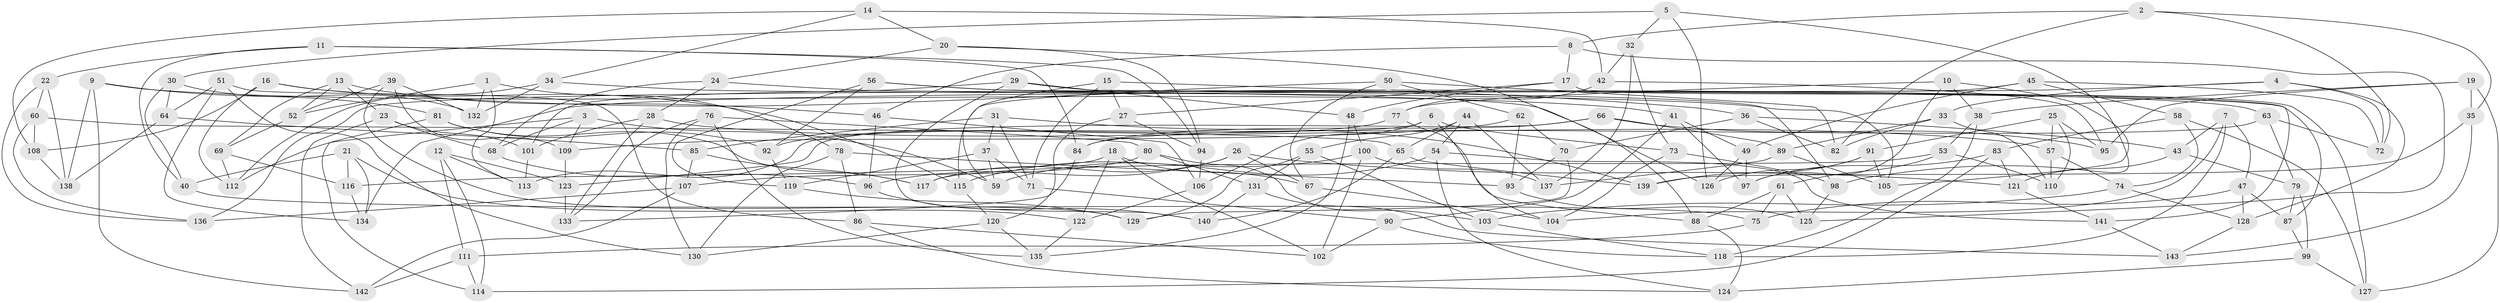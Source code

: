 // coarse degree distribution, {6: 0.46153846153846156, 4: 0.4065934065934066, 5: 0.10989010989010989, 3: 0.02197802197802198}
// Generated by graph-tools (version 1.1) at 2025/24/03/03/25 07:24:24]
// undirected, 143 vertices, 286 edges
graph export_dot {
graph [start="1"]
  node [color=gray90,style=filled];
  1;
  2;
  3;
  4;
  5;
  6;
  7;
  8;
  9;
  10;
  11;
  12;
  13;
  14;
  15;
  16;
  17;
  18;
  19;
  20;
  21;
  22;
  23;
  24;
  25;
  26;
  27;
  28;
  29;
  30;
  31;
  32;
  33;
  34;
  35;
  36;
  37;
  38;
  39;
  40;
  41;
  42;
  43;
  44;
  45;
  46;
  47;
  48;
  49;
  50;
  51;
  52;
  53;
  54;
  55;
  56;
  57;
  58;
  59;
  60;
  61;
  62;
  63;
  64;
  65;
  66;
  67;
  68;
  69;
  70;
  71;
  72;
  73;
  74;
  75;
  76;
  77;
  78;
  79;
  80;
  81;
  82;
  83;
  84;
  85;
  86;
  87;
  88;
  89;
  90;
  91;
  92;
  93;
  94;
  95;
  96;
  97;
  98;
  99;
  100;
  101;
  102;
  103;
  104;
  105;
  106;
  107;
  108;
  109;
  110;
  111;
  112;
  113;
  114;
  115;
  116;
  117;
  118;
  119;
  120;
  121;
  122;
  123;
  124;
  125;
  126;
  127;
  128;
  129;
  130;
  131;
  132;
  133;
  134;
  135;
  136;
  137;
  138;
  139;
  140;
  141;
  142;
  143;
  1 -- 113;
  1 -- 132;
  1 -- 78;
  1 -- 52;
  2 -- 72;
  2 -- 82;
  2 -- 35;
  2 -- 8;
  3 -- 68;
  3 -- 59;
  3 -- 112;
  3 -- 109;
  4 -- 72;
  4 -- 128;
  4 -- 33;
  4 -- 134;
  5 -- 98;
  5 -- 30;
  5 -- 32;
  5 -- 126;
  6 -- 104;
  6 -- 113;
  6 -- 106;
  6 -- 73;
  7 -- 47;
  7 -- 104;
  7 -- 118;
  7 -- 43;
  8 -- 17;
  8 -- 125;
  8 -- 46;
  9 -- 138;
  9 -- 142;
  9 -- 41;
  9 -- 81;
  10 -- 97;
  10 -- 105;
  10 -- 77;
  10 -- 38;
  11 -- 94;
  11 -- 22;
  11 -- 40;
  11 -- 84;
  12 -- 114;
  12 -- 123;
  12 -- 113;
  12 -- 111;
  13 -- 69;
  13 -- 23;
  13 -- 46;
  13 -- 52;
  14 -- 108;
  14 -- 42;
  14 -- 34;
  14 -- 20;
  15 -- 59;
  15 -- 141;
  15 -- 27;
  15 -- 71;
  16 -- 115;
  16 -- 112;
  16 -- 36;
  16 -- 108;
  17 -- 27;
  17 -- 127;
  17 -- 48;
  18 -- 102;
  18 -- 122;
  18 -- 67;
  18 -- 116;
  19 -- 95;
  19 -- 38;
  19 -- 127;
  19 -- 35;
  20 -- 24;
  20 -- 88;
  20 -- 94;
  21 -- 134;
  21 -- 122;
  21 -- 40;
  21 -- 116;
  22 -- 60;
  22 -- 138;
  22 -- 136;
  23 -- 68;
  23 -- 142;
  23 -- 101;
  24 -- 28;
  24 -- 68;
  24 -- 126;
  25 -- 91;
  25 -- 57;
  25 -- 110;
  25 -- 95;
  26 -- 121;
  26 -- 117;
  26 -- 67;
  26 -- 96;
  27 -- 120;
  27 -- 94;
  28 -- 133;
  28 -- 57;
  28 -- 101;
  29 -- 87;
  29 -- 48;
  29 -- 140;
  29 -- 101;
  30 -- 64;
  30 -- 132;
  30 -- 40;
  31 -- 139;
  31 -- 37;
  31 -- 85;
  31 -- 71;
  32 -- 73;
  32 -- 42;
  32 -- 137;
  33 -- 110;
  33 -- 82;
  33 -- 89;
  34 -- 112;
  34 -- 132;
  34 -- 105;
  35 -- 143;
  35 -- 139;
  36 -- 43;
  36 -- 70;
  36 -- 82;
  37 -- 59;
  37 -- 119;
  37 -- 71;
  38 -- 53;
  38 -- 118;
  39 -- 129;
  39 -- 132;
  39 -- 52;
  39 -- 109;
  40 -- 75;
  41 -- 90;
  41 -- 49;
  41 -- 97;
  42 -- 77;
  42 -- 95;
  43 -- 121;
  43 -- 79;
  44 -- 54;
  44 -- 65;
  44 -- 55;
  44 -- 137;
  45 -- 58;
  45 -- 49;
  45 -- 136;
  45 -- 72;
  46 -- 96;
  46 -- 106;
  47 -- 87;
  47 -- 128;
  47 -- 75;
  48 -- 100;
  48 -- 135;
  49 -- 126;
  49 -- 97;
  50 -- 67;
  50 -- 115;
  50 -- 82;
  50 -- 62;
  51 -- 130;
  51 -- 86;
  51 -- 134;
  51 -- 64;
  52 -- 69;
  53 -- 110;
  53 -- 61;
  53 -- 117;
  54 -- 141;
  54 -- 59;
  54 -- 124;
  55 -- 131;
  55 -- 103;
  55 -- 129;
  56 -- 119;
  56 -- 98;
  56 -- 92;
  56 -- 63;
  57 -- 74;
  57 -- 110;
  58 -- 127;
  58 -- 83;
  58 -- 74;
  60 -- 108;
  60 -- 136;
  60 -- 65;
  61 -- 88;
  61 -- 75;
  61 -- 125;
  62 -- 109;
  62 -- 93;
  62 -- 70;
  63 -- 79;
  63 -- 84;
  63 -- 72;
  64 -- 85;
  64 -- 138;
  65 -- 139;
  65 -- 140;
  66 -- 89;
  66 -- 95;
  66 -- 123;
  66 -- 84;
  67 -- 104;
  68 -- 96;
  69 -- 116;
  69 -- 112;
  70 -- 129;
  70 -- 93;
  71 -- 90;
  73 -- 98;
  73 -- 104;
  74 -- 103;
  74 -- 128;
  75 -- 111;
  76 -- 133;
  76 -- 135;
  76 -- 80;
  76 -- 130;
  77 -- 92;
  77 -- 88;
  78 -- 130;
  78 -- 93;
  78 -- 86;
  79 -- 99;
  79 -- 87;
  80 -- 131;
  80 -- 103;
  80 -- 107;
  81 -- 92;
  81 -- 114;
  81 -- 117;
  83 -- 97;
  83 -- 114;
  83 -- 121;
  84 -- 133;
  85 -- 107;
  85 -- 117;
  86 -- 124;
  86 -- 102;
  87 -- 99;
  88 -- 124;
  89 -- 137;
  89 -- 105;
  90 -- 118;
  90 -- 102;
  91 -- 139;
  91 -- 126;
  91 -- 105;
  92 -- 119;
  93 -- 125;
  94 -- 106;
  96 -- 140;
  98 -- 125;
  99 -- 127;
  99 -- 124;
  100 -- 137;
  100 -- 115;
  100 -- 102;
  101 -- 113;
  103 -- 118;
  106 -- 122;
  107 -- 142;
  107 -- 136;
  108 -- 138;
  109 -- 123;
  111 -- 142;
  111 -- 114;
  115 -- 120;
  116 -- 134;
  119 -- 129;
  120 -- 135;
  120 -- 130;
  121 -- 141;
  122 -- 135;
  123 -- 133;
  128 -- 143;
  131 -- 143;
  131 -- 140;
  141 -- 143;
}
